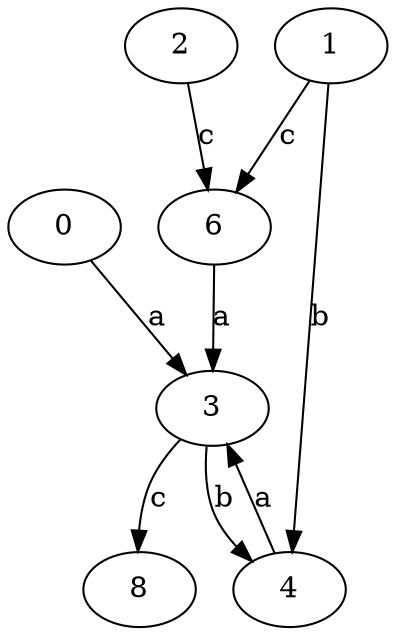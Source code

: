 strict digraph  {
2;
0;
3;
4;
6;
8;
1;
2 -> 6  [label=c];
0 -> 3  [label=a];
3 -> 4  [label=b];
3 -> 8  [label=c];
4 -> 3  [label=a];
6 -> 3  [label=a];
1 -> 4  [label=b];
1 -> 6  [label=c];
}
